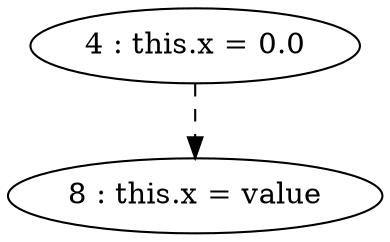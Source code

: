 digraph G {
"4 : this.x = 0.0"
"4 : this.x = 0.0" -> "8 : this.x = value" [style=dashed]
"8 : this.x = value"
}
